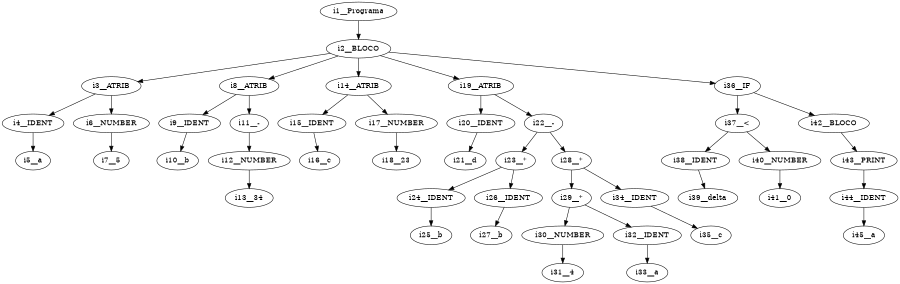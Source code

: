 digraph G {
	size="6,6"
	i4__IDENT -> i5__a
	i3__ATRIB -> i4__IDENT
	i6__NUMBER -> i7__5
	i3__ATRIB -> i6__NUMBER
	i2__BLOCO -> i3__ATRIB
	i9__IDENT -> i10__b
	i8__ATRIB -> i9__IDENT
	i12__NUMBER -> i13__34
	"i11__-" -> i12__NUMBER
	i8__ATRIB -> "i11__-"
	i2__BLOCO -> i8__ATRIB
	i15__IDENT -> i16__c
	i14__ATRIB -> i15__IDENT
	i17__NUMBER -> i18__23
	i14__ATRIB -> i17__NUMBER
	i2__BLOCO -> i14__ATRIB
	i20__IDENT -> i21__d
	i19__ATRIB -> i20__IDENT
	i24__IDENT -> i25__b
	"i23__*" -> i24__IDENT
	i26__IDENT -> i27__b
	"i23__*" -> i26__IDENT
	"i22__-" -> "i23__*"
	i30__NUMBER -> i31__4
	"i29__*" -> i30__NUMBER
	i32__IDENT -> i33__a
	"i29__*" -> i32__IDENT
	"i28__*" -> "i29__*"
	i34__IDENT -> i35__c
	"i28__*" -> i34__IDENT
	"i22__-" -> "i28__*"
	i19__ATRIB -> "i22__-"
	i2__BLOCO -> i19__ATRIB
	i38__IDENT -> i39__delta
	"i37__<" -> i38__IDENT
	i40__NUMBER -> i41__0
	"i37__<" -> i40__NUMBER
	i36__IF -> "i37__<"
	i44__IDENT -> i45__a
	i43__PRINT -> i44__IDENT
	i42__BLOCO -> i43__PRINT
	i36__IF -> i42__BLOCO
	i2__BLOCO -> i36__IF
	i1__Programa -> i2__BLOCO
}
